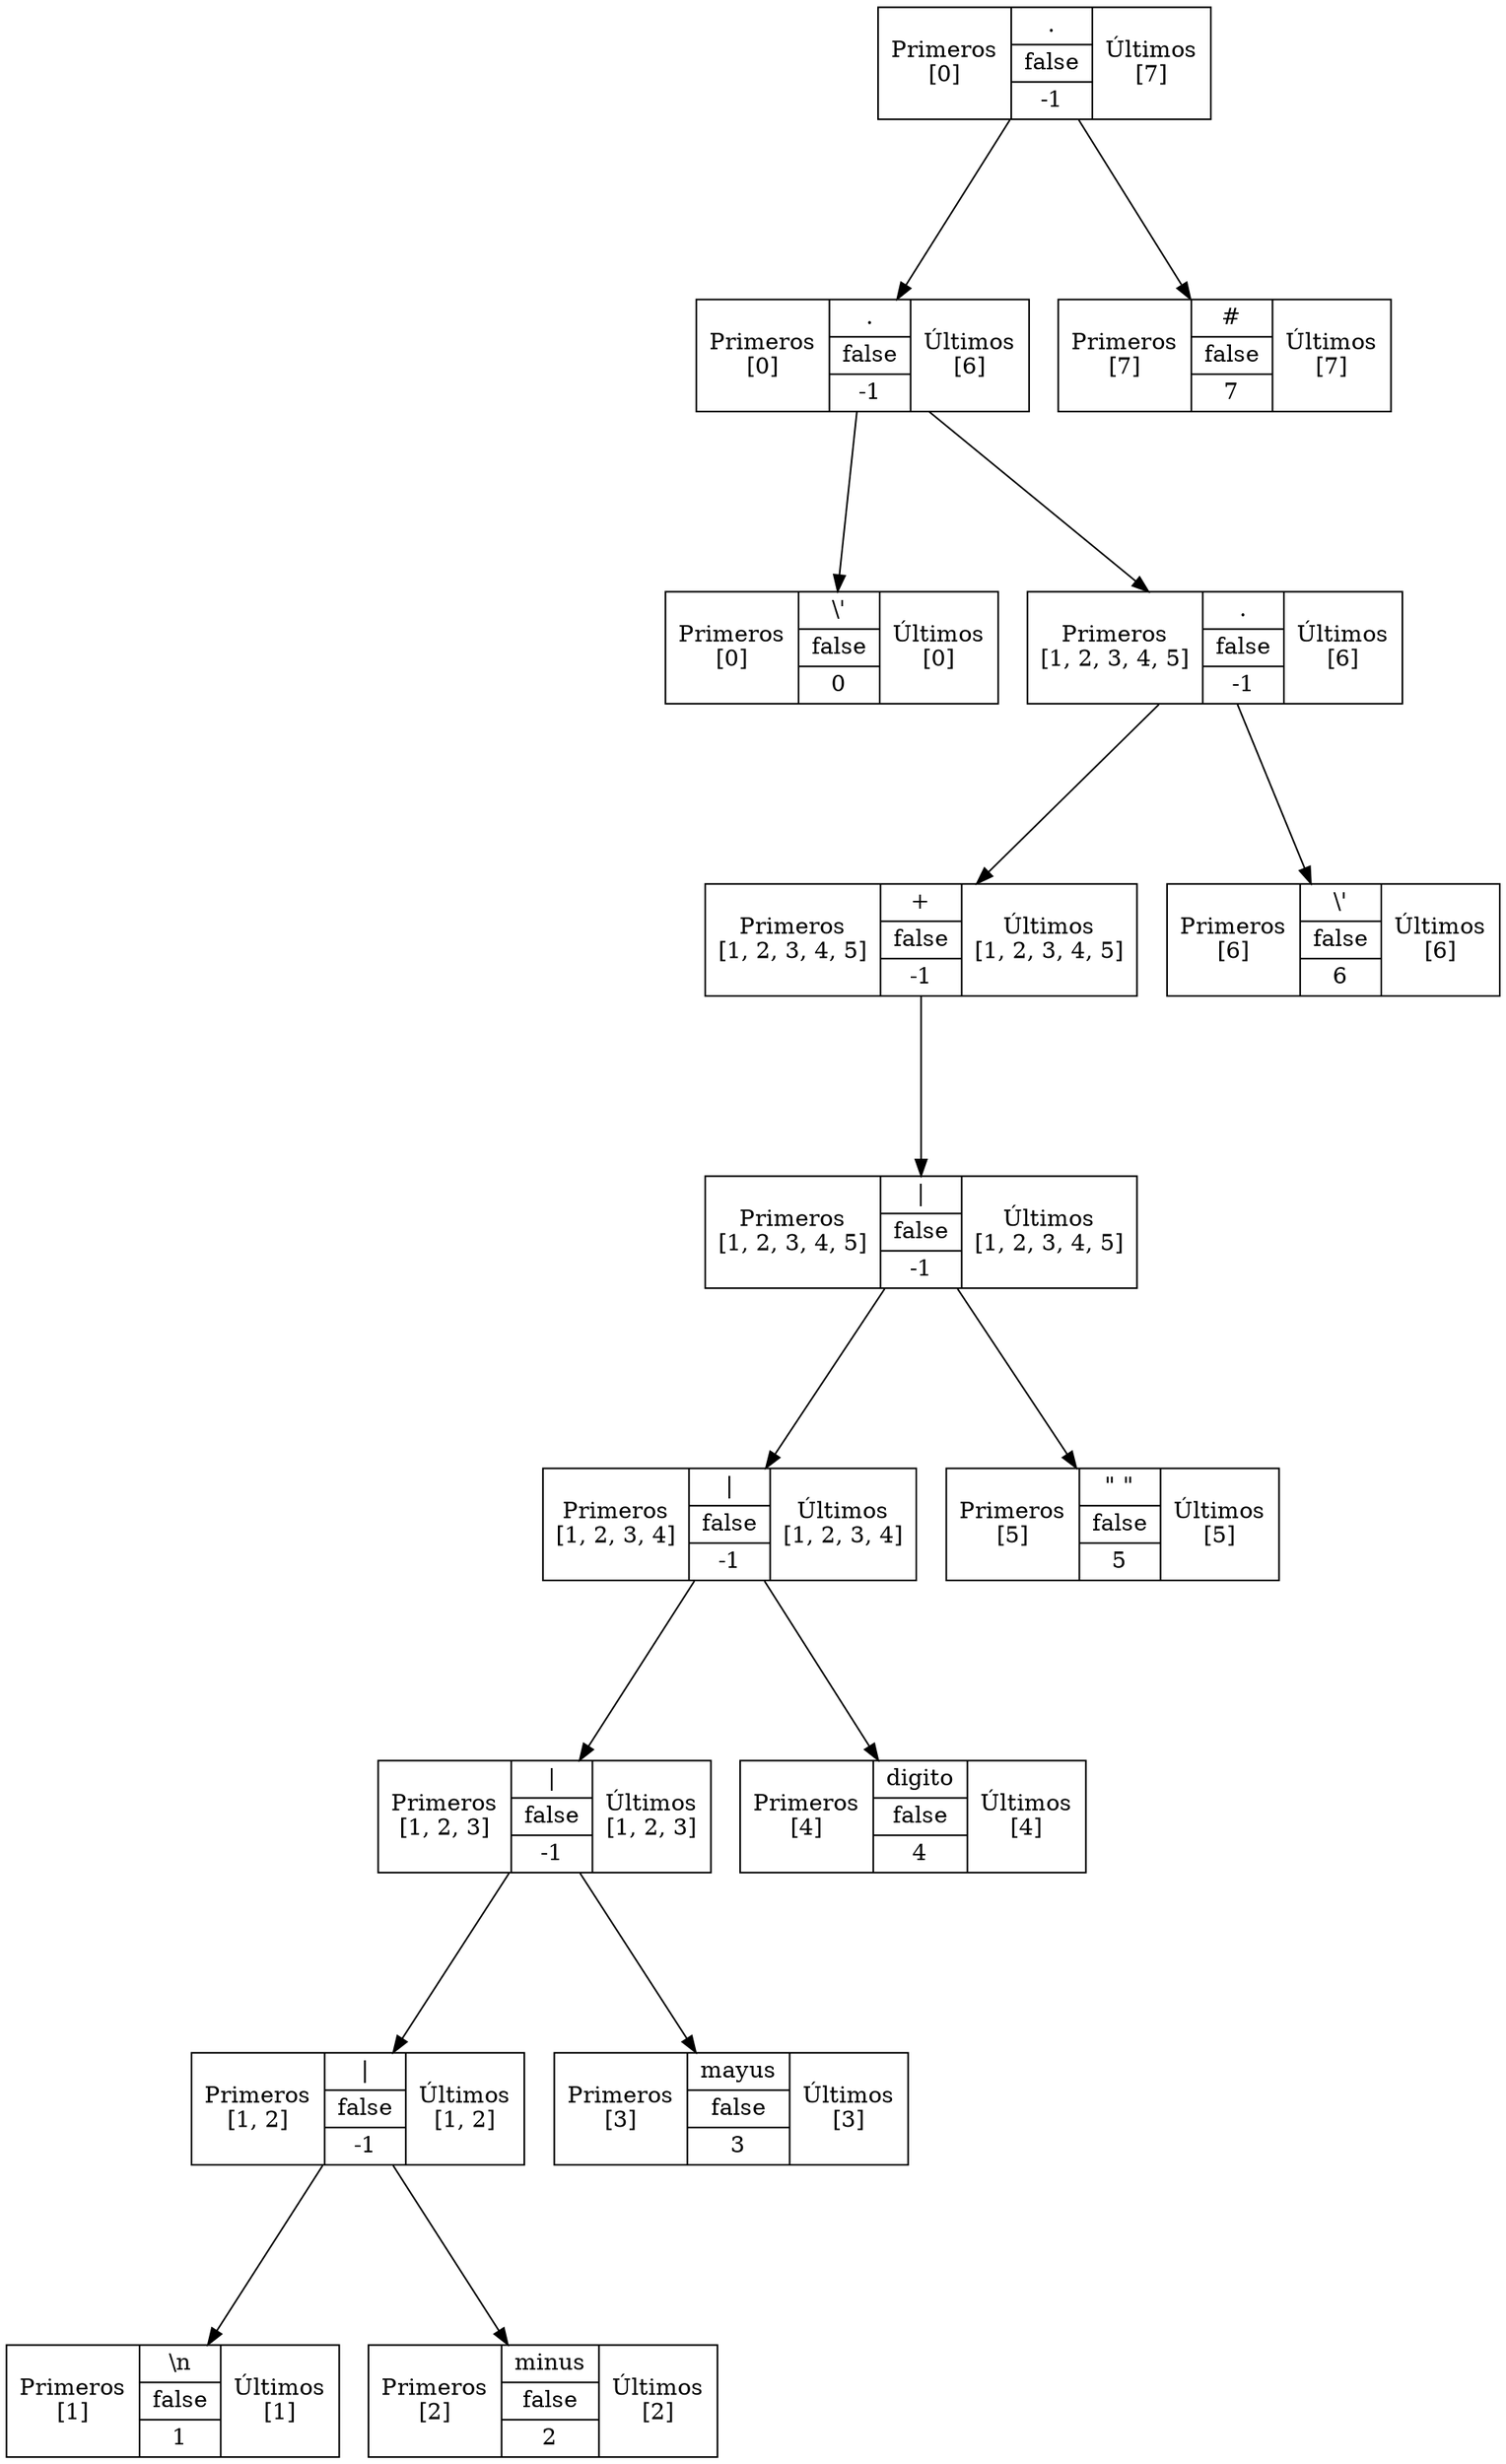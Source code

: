 digraph G
{
fontsize="5"node [shape = record];nodo4 [label="{Primeros\n[0]}|{.|false|-1}|{Últimos\n[7]}"];
nodo4 -> nodo5[minlen=3 ];
nodo4 -> nodo19[minlen=3 ];
nodo5 [label="{Primeros\n[0]}|{.|false|-1}|{Últimos\n[6]}"];
nodo5 -> nodo6[minlen=3 ];
nodo5 -> nodo7[minlen=3 ];
nodo6 [label="{Primeros\n[0]}|{\\'|false|0}|{Últimos\n[0]}"];
nodo7 [label="{Primeros\n[1, 2, 3, 4, 5]}|{.|false|-1}|{Últimos\n[6]}"];
nodo7 -> nodo8[minlen=3 ];
nodo7 -> nodo18[minlen=3 ];
nodo8 [label="{Primeros\n[1, 2, 3, 4, 5]}|{+|false|-1}|{Últimos\n[1, 2, 3, 4, 5]}"];
nodo8 -> nodo9[minlen=3 ];
nodo9 [label="{Primeros\n[1, 2, 3, 4, 5]}|{\||false|-1}|{Últimos\n[1, 2, 3, 4, 5]}"];
nodo9 -> nodo10[minlen=3 ];
nodo9 -> nodo17[minlen=3 ];
nodo10 [label="{Primeros\n[1, 2, 3, 4]}|{\||false|-1}|{Últimos\n[1, 2, 3, 4]}"];
nodo10 -> nodo11[minlen=3 ];
nodo10 -> nodo16[minlen=3 ];
nodo11 [label="{Primeros\n[1, 2, 3]}|{\||false|-1}|{Últimos\n[1, 2, 3]}"];
nodo11 -> nodo12[minlen=3 ];
nodo11 -> nodo15[minlen=3 ];
nodo12 [label="{Primeros\n[1, 2]}|{\||false|-1}|{Últimos\n[1, 2]}"];
nodo12 -> nodo13[minlen=3 ];
nodo12 -> nodo14[minlen=3 ];
nodo13 [label="{Primeros\n[1]}|{\\n|false|1}|{Últimos\n[1]}"];
nodo14 [label="{Primeros\n[2]}|{{minus}|false|2}|{Últimos\n[2]}"];
nodo15 [label="{Primeros\n[3]}|{{mayus}|false|3}|{Últimos\n[3]}"];
nodo16 [label="{Primeros\n[4]}|{{digito}|false|4}|{Últimos\n[4]}"];
nodo17 [label="{Primeros\n[5]}|{\" \"|false|5}|{Últimos\n[5]}"];
nodo18 [label="{Primeros\n[6]}|{\\'|false|6}|{Últimos\n[6]}"];
nodo19 [label="{Primeros\n[7]}|{#|false|7}|{Últimos\n[7]}"];
}
